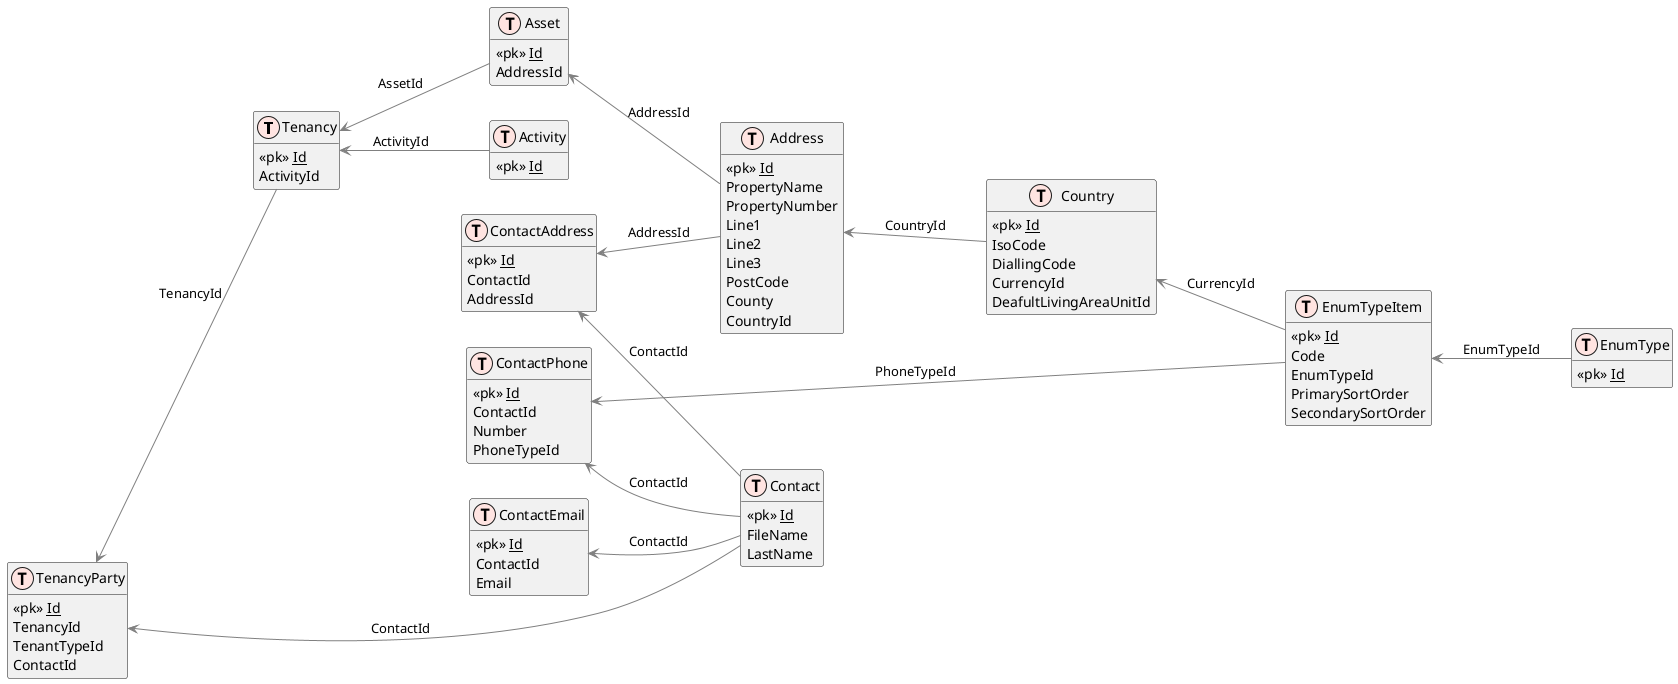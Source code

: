 @startuml TennancyProgressionDb

left to right direction

!define table(x) class x << (T,mistyrose) >>   
!define view(x) class x << (V,lightblue) >>   
!define table(x) class x << (T,mistyrose) >>  
!define tr(x) class x << (R,red) >>  
!define tf(x) class x << (F,darkorange) >>   
!define af(x) class x << (F,white) >>   
!define fn(x) class x << (F,plum) >>   
!define fs(x) class x << (F,tan) >>   
!define ft(x) class x << (F,wheat) >>   
!define if(x) class x << (F,gaisboro) >>   
!define p(x) class x << (P,indianred) >>   
!define pc(x) class x << (P,lemonshiffon) >>   
!define x(x) class x << (P,linen) >>     
!define primary_key(x) <<pk>> <u>x</u>
!define foreign_key(x) <<fk>> <b>x</b>
!define link( k, y) k }--||  y
hide methods   
hide stereotypes  
skinparam classarrowcolor gray  

table( Tenancy)
{
    primary_key(Id)
    ActivityId
}

table( Asset)
{
    primary_key(Id)
    AddressId
}

table( Activity)
{
    primary_key(Id)
}

table( Address)
{
    primary_key(Id)
    PropertyName
    PropertyNumber
    Line1
    Line2
    Line3
    PostCode
    County
    CountryId
}

table( Country)
{
    primary_key(Id)
    IsoCode
    DiallingCode
    CurrencyId
    DeafultLivingAreaUnitId
}

table( EnumTypeItem)
{
    primary_key(Id)
    Code
    EnumTypeId
    PrimarySortOrder
    SecondarySortOrder
}

table( EnumType)
{
    primary_key(Id)
}

table( TenancyParty)
{
    primary_key(Id)
    TenancyId
    TenantTypeId
    ContactId
}

table( Contact)
{
    primary_key(Id)
    FileName
    LastName

}

table( ContactPhone)
{
    primary_key(Id)
    ContactId
    Number
    PhoneTypeId
}

table( ContactAddress)
{
    primary_key(Id)
    ContactId
    AddressId
}

table( ContactEmail)
{
    primary_key(Id)
    ContactId
    Email
}

Tenancy <-- Activity : ActivityId
Tenancy <-- Asset : AssetId
Asset <-- Address : AddressId
Address <-- Country : CountryId
Country <-- EnumTypeItem : CurrencyId
EnumTypeItem <-- EnumType : EnumTypeId

TenancyParty <-- Tenancy : TenancyId
TenancyParty <-- Contact : ContactId

ContactPhone <-- EnumTypeItem : PhoneTypeId
ContactPhone <-- Contact : ContactId

ContactAddress <-- Contact : ContactId
ContactAddress <-- Address : AddressId

ContactEmail <-- Contact : ContactId
@enduml